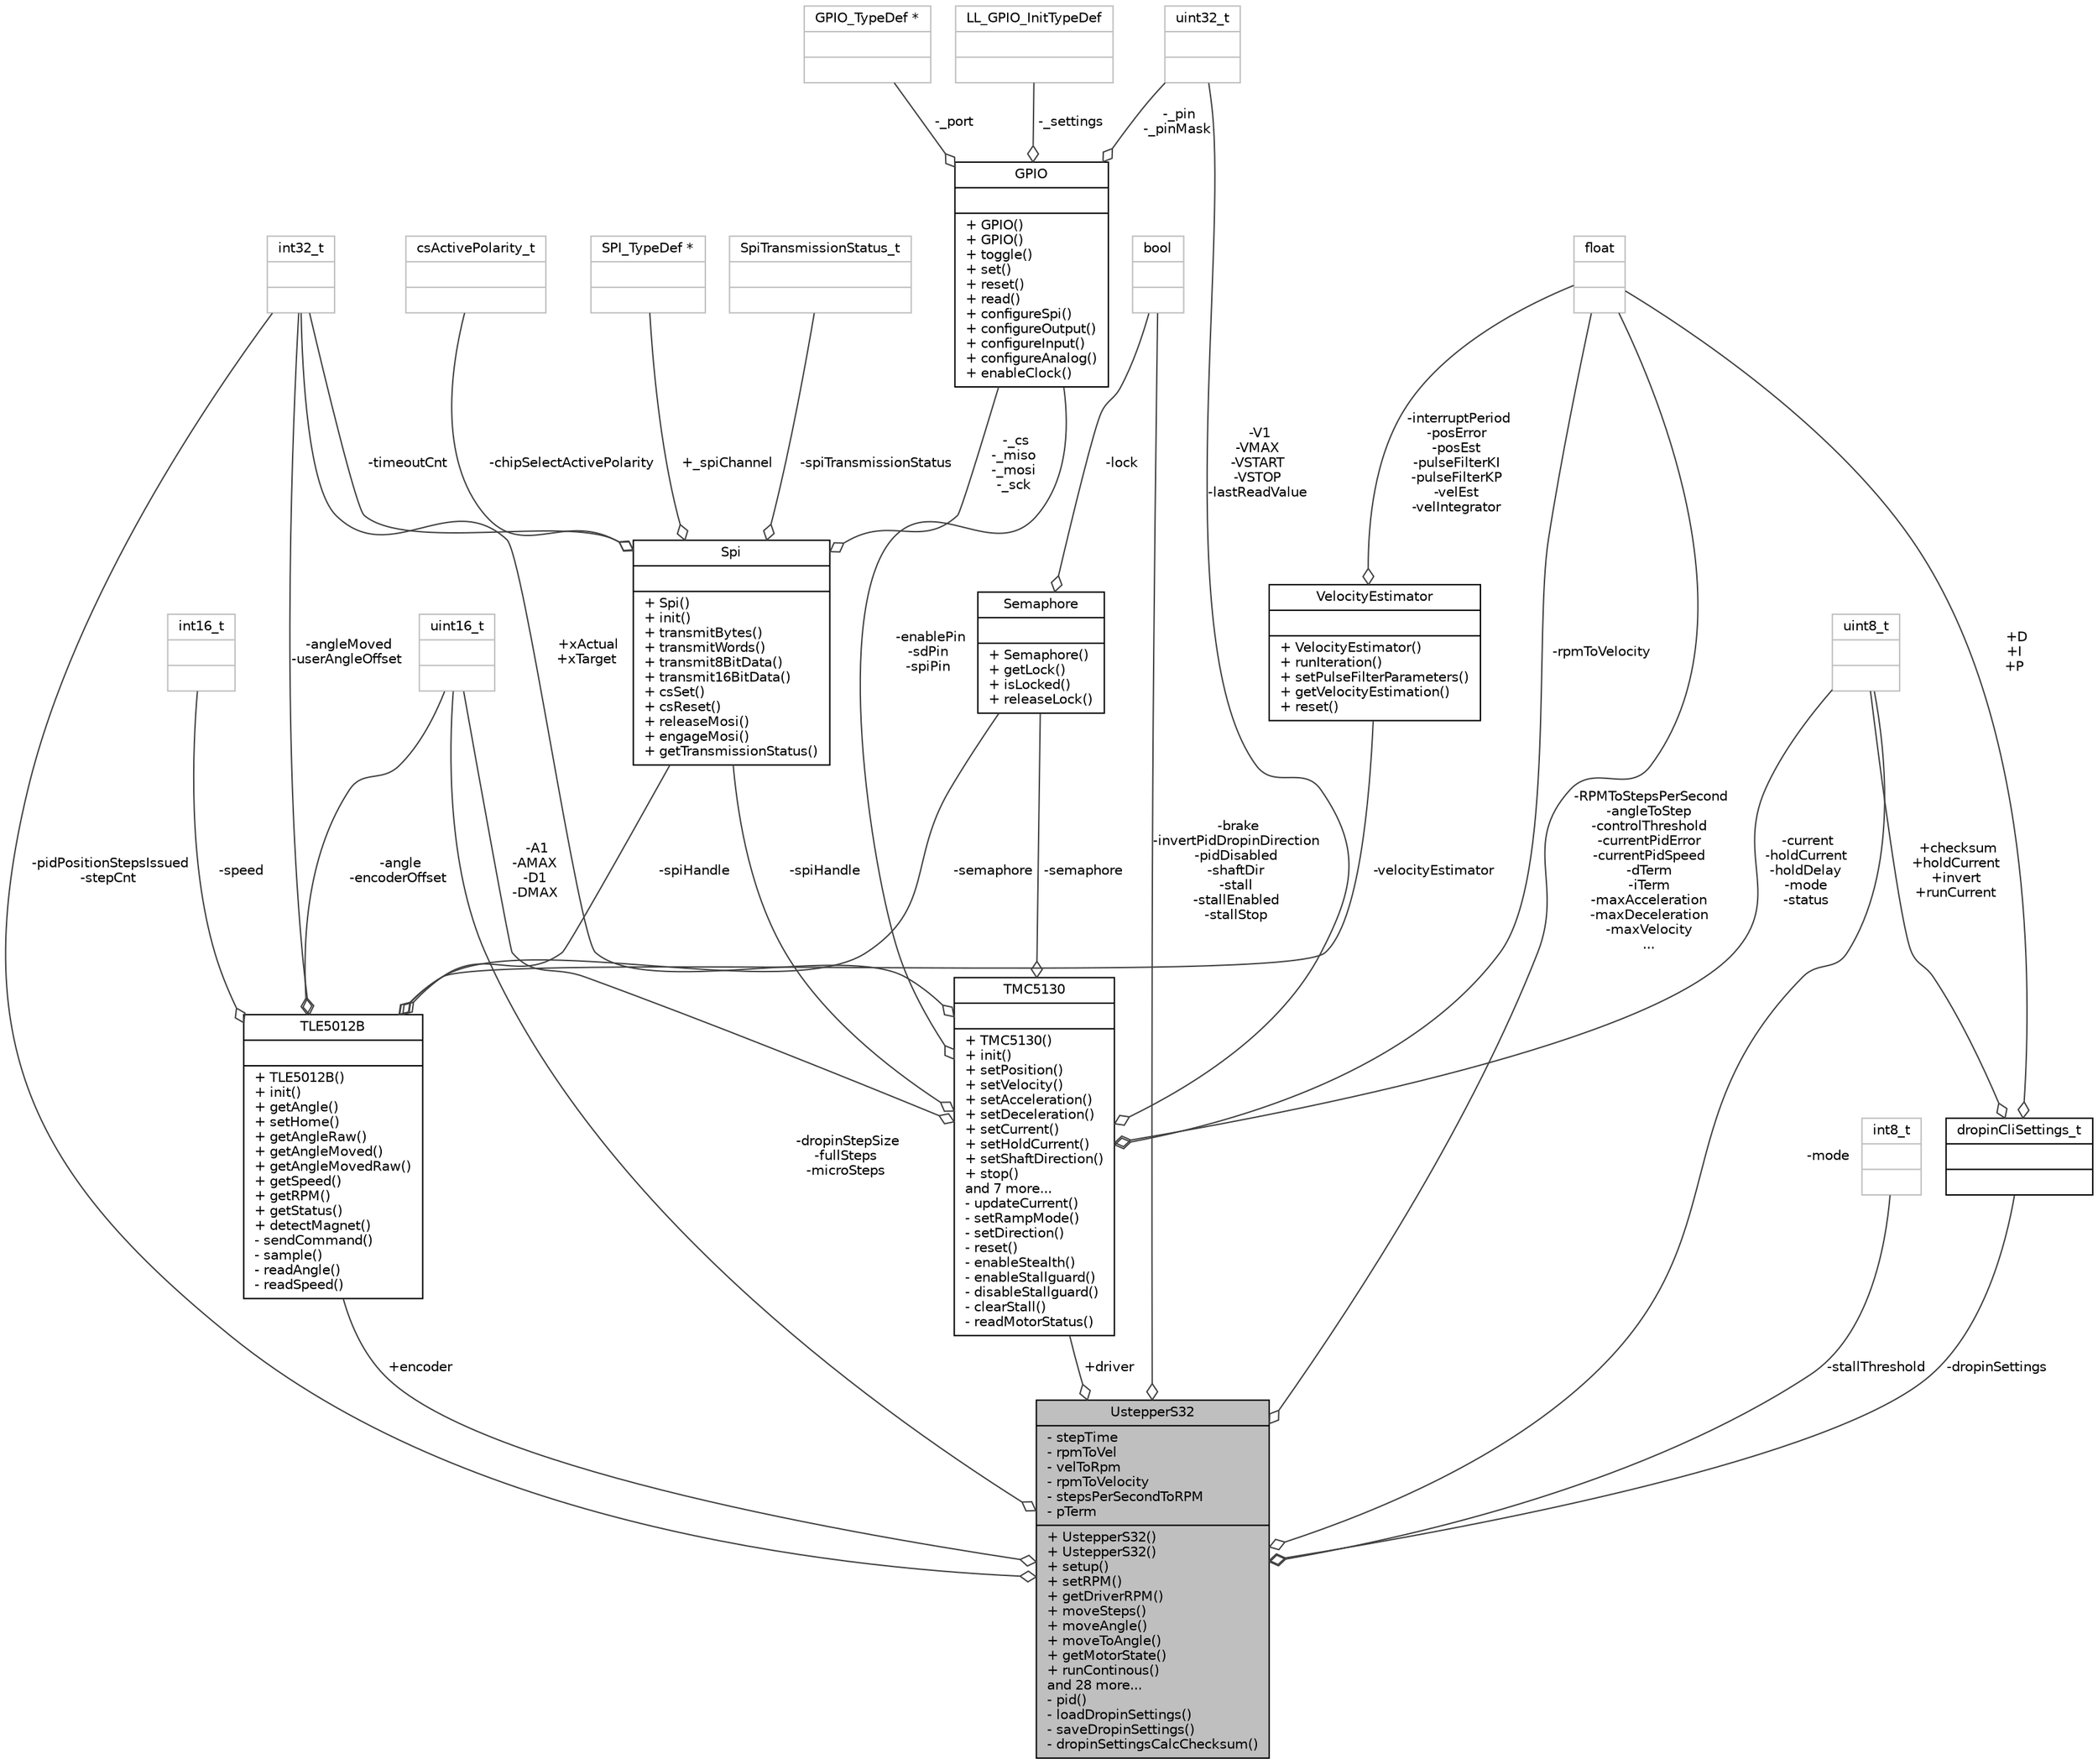 digraph "UstepperS32"
{
 // LATEX_PDF_SIZE
  edge [fontname="Helvetica",fontsize="10",labelfontname="Helvetica",labelfontsize="10"];
  node [fontname="Helvetica",fontsize="10",shape=record];
  Node1 [label="{UstepperS32\n|- stepTime\l- rpmToVel\l- velToRpm\l- rpmToVelocity\l- stepsPerSecondToRPM\l- pTerm\l|+ UstepperS32()\l+ UstepperS32()\l+ setup()\l+ setRPM()\l+ getDriverRPM()\l+ moveSteps()\l+ moveAngle()\l+ moveToAngle()\l+ getMotorState()\l+ runContinous()\land 28 more...\l- pid()\l- loadDropinSettings()\l- saveDropinSettings()\l- dropinSettingsCalcChecksum()\l}",height=0.2,width=0.4,color="black", fillcolor="grey75", style="filled", fontcolor="black",tooltip=" "];
  Node2 -> Node1 [color="grey25",fontsize="10",style="solid",label=" +encoder" ,arrowhead="odiamond",fontname="Helvetica"];
  Node2 [label="{TLE5012B\n||+ TLE5012B()\l+ init()\l+ getAngle()\l+ setHome()\l+ getAngleRaw()\l+ getAngleMoved()\l+ getAngleMovedRaw()\l+ getSpeed()\l+ getRPM()\l+ getStatus()\l+ detectMagnet()\l- sendCommand()\l- sample()\l- readAngle()\l- readSpeed()\l}",height=0.2,width=0.4,color="black", fillcolor="white", style="filled",URL="$classTLE5012B.html",tooltip=" "];
  Node3 -> Node2 [color="grey25",fontsize="10",style="solid",label=" -spiHandle" ,arrowhead="odiamond",fontname="Helvetica"];
  Node3 [label="{Spi\n||+ Spi()\l+ init()\l+ transmitBytes()\l+ transmitWords()\l+ transmit8BitData()\l+ transmit16BitData()\l+ csSet()\l+ csReset()\l+ releaseMosi()\l+ engageMosi()\l+ getTransmissionStatus()\l}",height=0.2,width=0.4,color="black", fillcolor="white", style="filled",URL="$classSpi.html",tooltip=" "];
  Node4 -> Node3 [color="grey25",fontsize="10",style="solid",label=" +_spiChannel" ,arrowhead="odiamond",fontname="Helvetica"];
  Node4 [label="{SPI_TypeDef *\n||}",height=0.2,width=0.4,color="grey75", fillcolor="white", style="filled",tooltip=" "];
  Node5 -> Node3 [color="grey25",fontsize="10",style="solid",label=" -_cs\n-_miso\n-_mosi\n-_sck" ,arrowhead="odiamond",fontname="Helvetica"];
  Node5 [label="{GPIO\n||+ GPIO()\l+ GPIO()\l+ toggle()\l+ set()\l+ reset()\l+ read()\l+ configureSpi()\l+ configureOutput()\l+ configureInput()\l+ configureAnalog()\l+ enableClock()\l}",height=0.2,width=0.4,color="black", fillcolor="white", style="filled",URL="$classGPIO.html",tooltip=" "];
  Node6 -> Node5 [color="grey25",fontsize="10",style="solid",label=" -_pin\n-_pinMask" ,arrowhead="odiamond",fontname="Helvetica"];
  Node6 [label="{uint32_t\n||}",height=0.2,width=0.4,color="grey75", fillcolor="white", style="filled",tooltip=" "];
  Node7 -> Node5 [color="grey25",fontsize="10",style="solid",label=" -_port" ,arrowhead="odiamond",fontname="Helvetica"];
  Node7 [label="{GPIO_TypeDef *\n||}",height=0.2,width=0.4,color="grey75", fillcolor="white", style="filled",tooltip=" "];
  Node8 -> Node5 [color="grey25",fontsize="10",style="solid",label=" -_settings" ,arrowhead="odiamond",fontname="Helvetica"];
  Node8 [label="{LL_GPIO_InitTypeDef\n||}",height=0.2,width=0.4,color="grey75", fillcolor="white", style="filled",tooltip=" "];
  Node9 -> Node3 [color="grey25",fontsize="10",style="solid",label=" -spiTransmissionStatus" ,arrowhead="odiamond",fontname="Helvetica"];
  Node9 [label="{SpiTransmissionStatus_t\n||}",height=0.2,width=0.4,color="grey75", fillcolor="white", style="filled",tooltip=" "];
  Node10 -> Node3 [color="grey25",fontsize="10",style="solid",label=" -chipSelectActivePolarity" ,arrowhead="odiamond",fontname="Helvetica"];
  Node10 [label="{csActivePolarity_t\n||}",height=0.2,width=0.4,color="grey75", fillcolor="white", style="filled",tooltip=" "];
  Node11 -> Node3 [color="grey25",fontsize="10",style="solid",label=" -timeoutCnt" ,arrowhead="odiamond",fontname="Helvetica"];
  Node11 [label="{int32_t\n||}",height=0.2,width=0.4,color="grey75", fillcolor="white", style="filled",tooltip=" "];
  Node12 -> Node2 [color="grey25",fontsize="10",style="solid",label=" -angle\n-encoderOffset" ,arrowhead="odiamond",fontname="Helvetica"];
  Node12 [label="{uint16_t\n||}",height=0.2,width=0.4,color="grey75", fillcolor="white", style="filled",tooltip=" "];
  Node13 -> Node2 [color="grey25",fontsize="10",style="solid",label=" -speed" ,arrowhead="odiamond",fontname="Helvetica"];
  Node13 [label="{int16_t\n||}",height=0.2,width=0.4,color="grey75", fillcolor="white", style="filled",tooltip=" "];
  Node11 -> Node2 [color="grey25",fontsize="10",style="solid",label=" -angleMoved\n-userAngleOffset" ,arrowhead="odiamond",fontname="Helvetica"];
  Node14 -> Node2 [color="grey25",fontsize="10",style="solid",label=" -velocityEstimator" ,arrowhead="odiamond",fontname="Helvetica"];
  Node14 [label="{VelocityEstimator\n||+ VelocityEstimator()\l+ runIteration()\l+ setPulseFilterParameters()\l+ getVelocityEstimation()\l+ reset()\l}",height=0.2,width=0.4,color="black", fillcolor="white", style="filled",URL="$classVelocityEstimator.html",tooltip=" "];
  Node15 -> Node14 [color="grey25",fontsize="10",style="solid",label=" -interruptPeriod\n-posError\n-posEst\n-pulseFilterKI\n-pulseFilterKP\n-velEst\n-velIntegrator" ,arrowhead="odiamond",fontname="Helvetica"];
  Node15 [label="{float\n||}",height=0.2,width=0.4,color="grey75", fillcolor="white", style="filled",tooltip=" "];
  Node16 -> Node2 [color="grey25",fontsize="10",style="solid",label=" -semaphore" ,arrowhead="odiamond",fontname="Helvetica"];
  Node16 [label="{Semaphore\n||+ Semaphore()\l+ getLock()\l+ isLocked()\l+ releaseLock()\l}",height=0.2,width=0.4,color="black", fillcolor="white", style="filled",URL="$classSemaphore.html",tooltip=" "];
  Node17 -> Node16 [color="grey25",fontsize="10",style="solid",label=" -lock" ,arrowhead="odiamond",fontname="Helvetica"];
  Node17 [label="{bool\n||}",height=0.2,width=0.4,color="grey75", fillcolor="white", style="filled",tooltip=" "];
  Node18 -> Node1 [color="grey25",fontsize="10",style="solid",label=" +driver" ,arrowhead="odiamond",fontname="Helvetica"];
  Node18 [label="{TMC5130\n||+ TMC5130()\l+ init()\l+ setPosition()\l+ setVelocity()\l+ setAcceleration()\l+ setDeceleration()\l+ setCurrent()\l+ setHoldCurrent()\l+ setShaftDirection()\l+ stop()\land 7 more...\l- updateCurrent()\l- setRampMode()\l- setDirection()\l- reset()\l- enableStealth()\l- enableStallguard()\l- disableStallguard()\l- clearStall()\l- readMotorStatus()\l}",height=0.2,width=0.4,color="black", fillcolor="white", style="filled",URL="$classTMC5130.html",tooltip=" "];
  Node11 -> Node18 [color="grey25",fontsize="10",style="solid",label=" +xActual\n+xTarget" ,arrowhead="odiamond",fontname="Helvetica"];
  Node3 -> Node18 [color="grey25",fontsize="10",style="solid",label=" -spiHandle" ,arrowhead="odiamond",fontname="Helvetica"];
  Node5 -> Node18 [color="grey25",fontsize="10",style="solid",label=" -enablePin\n-sdPin\n-spiPin" ,arrowhead="odiamond",fontname="Helvetica"];
  Node6 -> Node18 [color="grey25",fontsize="10",style="solid",label=" -V1\n-VMAX\n-VSTART\n-VSTOP\n-lastReadValue" ,arrowhead="odiamond",fontname="Helvetica"];
  Node12 -> Node18 [color="grey25",fontsize="10",style="solid",label=" -A1\n-AMAX\n-D1\n-DMAX" ,arrowhead="odiamond",fontname="Helvetica"];
  Node19 -> Node18 [color="grey25",fontsize="10",style="solid",label=" -current\n-holdCurrent\n-holdDelay\n-mode\n-status" ,arrowhead="odiamond",fontname="Helvetica"];
  Node19 [label="{uint8_t\n||}",height=0.2,width=0.4,color="grey75", fillcolor="white", style="filled",tooltip=" "];
  Node16 -> Node18 [color="grey25",fontsize="10",style="solid",label=" -semaphore" ,arrowhead="odiamond",fontname="Helvetica"];
  Node15 -> Node18 [color="grey25",fontsize="10",style="solid",label=" -rpmToVelocity" ,arrowhead="odiamond",fontname="Helvetica"];
  Node15 -> Node1 [color="grey25",fontsize="10",style="solid",label=" -RPMToStepsPerSecond\n-angleToStep\n-controlThreshold\n-currentPidError\n-currentPidSpeed\n-dTerm\n-iTerm\n-maxAcceleration\n-maxDeceleration\n-maxVelocity\n..." ,arrowhead="odiamond",fontname="Helvetica"];
  Node17 -> Node1 [color="grey25",fontsize="10",style="solid",label=" -brake\n-invertPidDropinDirection\n-pidDisabled\n-shaftDir\n-stall\n-stallEnabled\n-stallStop" ,arrowhead="odiamond",fontname="Helvetica"];
  Node12 -> Node1 [color="grey25",fontsize="10",style="solid",label=" -dropinStepSize\n-fullSteps\n-microSteps" ,arrowhead="odiamond",fontname="Helvetica"];
  Node11 -> Node1 [color="grey25",fontsize="10",style="solid",label=" -pidPositionStepsIssued\n-stepCnt" ,arrowhead="odiamond",fontname="Helvetica"];
  Node19 -> Node1 [color="grey25",fontsize="10",style="solid",label=" -mode" ,arrowhead="odiamond",fontname="Helvetica"];
  Node20 -> Node1 [color="grey25",fontsize="10",style="solid",label=" -stallThreshold" ,arrowhead="odiamond",fontname="Helvetica"];
  Node20 [label="{int8_t\n||}",height=0.2,width=0.4,color="grey75", fillcolor="white", style="filled",tooltip=" "];
  Node21 -> Node1 [color="grey25",fontsize="10",style="solid",label=" -dropinSettings" ,arrowhead="odiamond",fontname="Helvetica"];
  Node21 [label="{dropinCliSettings_t\n||}",height=0.2,width=0.4,color="black", fillcolor="white", style="filled",URL="$structdropinCliSettings__t.html",tooltip="Struct to store dropin settings."];
  Node15 -> Node21 [color="grey25",fontsize="10",style="solid",label=" +D\n+I\n+P" ,arrowhead="odiamond",fontname="Helvetica"];
  Node19 -> Node21 [color="grey25",fontsize="10",style="solid",label=" +checksum\n+holdCurrent\n+invert\n+runCurrent" ,arrowhead="odiamond",fontname="Helvetica"];
}

